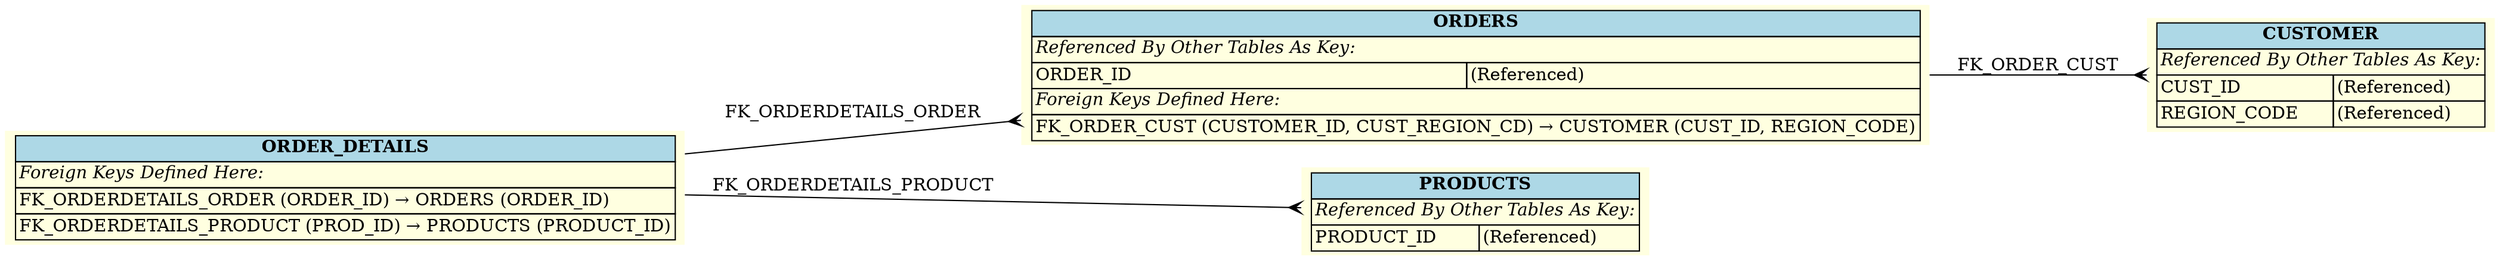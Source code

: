 digraph ERD {
  rankdir=LR;
  node [shape=plaintext, style=filled, fillcolor=lightyellow];
  edge [arrowhead=crow, arrowtail=none, dir=both, labelfontsize=10];

  "ORDERS" [
    label=<
    <TABLE BORDER="0" CELLBORDER="1" CELLSPACING="0" BGCOLOR="lightyellow">
      <TR><TD COLSPAN="2" BGCOLOR="lightblue"><B>ORDERS</B></TD></TR>
      <TR><TD COLSPAN="2" ALIGN="LEFT"><I>Referenced By Other Tables As Key:</I></TD></TR>
      <TR><TD ALIGN="LEFT">ORDER_ID</TD><TD ALIGN="LEFT">(Referenced)</TD></TR>
      <TR><TD COLSPAN="2" ALIGN="LEFT"><I>Foreign Keys Defined Here:</I></TD></TR>
      <TR><TD ALIGN="LEFT" COLSPAN="2">FK_ORDER_CUST (CUSTOMER_ID, CUST_REGION_CD) &rarr; CUSTOMER (CUST_ID, REGION_CODE)</TD></TR>
    </TABLE>
    >
  ];

  "CUSTOMER" [
    label=<
    <TABLE BORDER="0" CELLBORDER="1" CELLSPACING="0" BGCOLOR="lightyellow">
      <TR><TD COLSPAN="2" BGCOLOR="lightblue"><B>CUSTOMER</B></TD></TR>
      <TR><TD COLSPAN="2" ALIGN="LEFT"><I>Referenced By Other Tables As Key:</I></TD></TR>
      <TR><TD ALIGN="LEFT">CUST_ID</TD><TD ALIGN="LEFT">(Referenced)</TD></TR>
      <TR><TD ALIGN="LEFT">REGION_CODE</TD><TD ALIGN="LEFT">(Referenced)</TD></TR>
    </TABLE>
    >
  ];

  "ORDER_DETAILS" [
    label=<
    <TABLE BORDER="0" CELLBORDER="1" CELLSPACING="0" BGCOLOR="lightyellow">
      <TR><TD COLSPAN="2" BGCOLOR="lightblue"><B>ORDER_DETAILS</B></TD></TR>
      <TR><TD COLSPAN="2" ALIGN="LEFT"><I>Foreign Keys Defined Here:</I></TD></TR>
      <TR><TD ALIGN="LEFT" COLSPAN="2">FK_ORDERDETAILS_ORDER (ORDER_ID) &rarr; ORDERS (ORDER_ID)</TD></TR>
      <TR><TD ALIGN="LEFT" COLSPAN="2">FK_ORDERDETAILS_PRODUCT (PROD_ID) &rarr; PRODUCTS (PRODUCT_ID)</TD></TR>
    </TABLE>
    >
  ];

  "PRODUCTS" [
    label=<
    <TABLE BORDER="0" CELLBORDER="1" CELLSPACING="0" BGCOLOR="lightyellow">
      <TR><TD COLSPAN="2" BGCOLOR="lightblue"><B>PRODUCTS</B></TD></TR>
      <TR><TD COLSPAN="2" ALIGN="LEFT"><I>Referenced By Other Tables As Key:</I></TD></TR>
      <TR><TD ALIGN="LEFT">PRODUCT_ID</TD><TD ALIGN="LEFT">(Referenced)</TD></TR>
    </TABLE>
    >
  ];

  "ORDERS" -> "CUSTOMER" [label=" FK_ORDER_CUST "];
  "ORDER_DETAILS" -> "ORDERS" [label=" FK_ORDERDETAILS_ORDER "];
  "ORDER_DETAILS" -> "PRODUCTS" [label=" FK_ORDERDETAILS_PRODUCT "];
}

